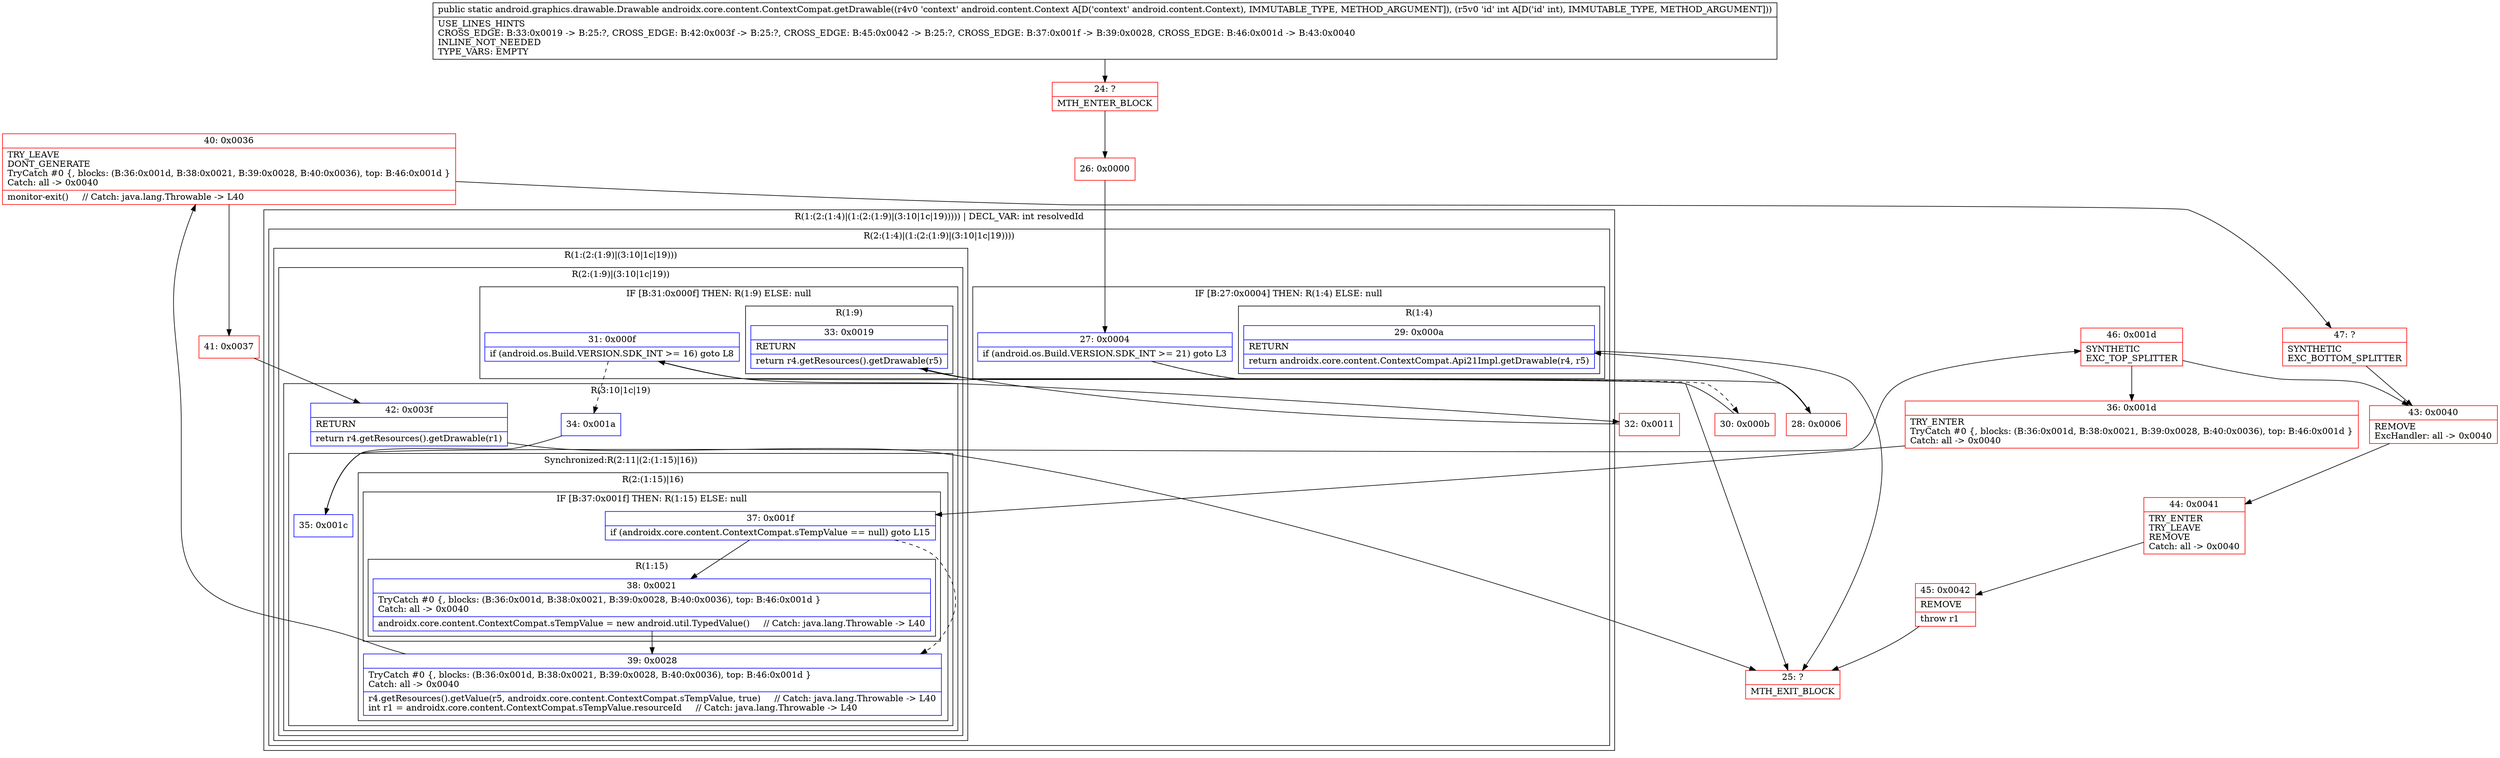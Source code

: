 digraph "CFG forandroidx.core.content.ContextCompat.getDrawable(Landroid\/content\/Context;I)Landroid\/graphics\/drawable\/Drawable;" {
subgraph cluster_Region_495750679 {
label = "R(1:(2:(1:4)|(1:(2:(1:9)|(3:10|1c|19))))) | DECL_VAR: int resolvedId\l";
node [shape=record,color=blue];
subgraph cluster_Region_160821830 {
label = "R(2:(1:4)|(1:(2:(1:9)|(3:10|1c|19))))";
node [shape=record,color=blue];
subgraph cluster_IfRegion_258036678 {
label = "IF [B:27:0x0004] THEN: R(1:4) ELSE: null";
node [shape=record,color=blue];
Node_27 [shape=record,label="{27\:\ 0x0004|if (android.os.Build.VERSION.SDK_INT \>= 21) goto L3\l}"];
subgraph cluster_Region_31416714 {
label = "R(1:4)";
node [shape=record,color=blue];
Node_29 [shape=record,label="{29\:\ 0x000a|RETURN\l|return androidx.core.content.ContextCompat.Api21Impl.getDrawable(r4, r5)\l}"];
}
}
subgraph cluster_Region_2027600784 {
label = "R(1:(2:(1:9)|(3:10|1c|19)))";
node [shape=record,color=blue];
subgraph cluster_Region_1585148175 {
label = "R(2:(1:9)|(3:10|1c|19))";
node [shape=record,color=blue];
subgraph cluster_IfRegion_1526855269 {
label = "IF [B:31:0x000f] THEN: R(1:9) ELSE: null";
node [shape=record,color=blue];
Node_31 [shape=record,label="{31\:\ 0x000f|if (android.os.Build.VERSION.SDK_INT \>= 16) goto L8\l}"];
subgraph cluster_Region_564666302 {
label = "R(1:9)";
node [shape=record,color=blue];
Node_33 [shape=record,label="{33\:\ 0x0019|RETURN\l|return r4.getResources().getDrawable(r5)\l}"];
}
}
subgraph cluster_Region_1885969376 {
label = "R(3:10|1c|19)";
node [shape=record,color=blue];
Node_34 [shape=record,label="{34\:\ 0x001a}"];
subgraph cluster_SynchronizedRegion_201532960 {
label = "Synchronized:R(2:11|(2:(1:15)|16))";
node [shape=record,color=blue];
Node_35 [shape=record,label="{35\:\ 0x001c}"];
subgraph cluster_Region_1815527551 {
label = "R(2:(1:15)|16)";
node [shape=record,color=blue];
subgraph cluster_IfRegion_167103910 {
label = "IF [B:37:0x001f] THEN: R(1:15) ELSE: null";
node [shape=record,color=blue];
Node_37 [shape=record,label="{37\:\ 0x001f|if (androidx.core.content.ContextCompat.sTempValue == null) goto L15\l}"];
subgraph cluster_Region_1561571363 {
label = "R(1:15)";
node [shape=record,color=blue];
Node_38 [shape=record,label="{38\:\ 0x0021|TryCatch #0 \{, blocks: (B:36:0x001d, B:38:0x0021, B:39:0x0028, B:40:0x0036), top: B:46:0x001d \}\lCatch: all \-\> 0x0040\l|androidx.core.content.ContextCompat.sTempValue = new android.util.TypedValue()     \/\/ Catch: java.lang.Throwable \-\> L40\l}"];
}
}
Node_39 [shape=record,label="{39\:\ 0x0028|TryCatch #0 \{, blocks: (B:36:0x001d, B:38:0x0021, B:39:0x0028, B:40:0x0036), top: B:46:0x001d \}\lCatch: all \-\> 0x0040\l|r4.getResources().getValue(r5, androidx.core.content.ContextCompat.sTempValue, true)     \/\/ Catch: java.lang.Throwable \-\> L40\lint r1 = androidx.core.content.ContextCompat.sTempValue.resourceId     \/\/ Catch: java.lang.Throwable \-\> L40\l}"];
}
}
Node_42 [shape=record,label="{42\:\ 0x003f|RETURN\l|return r4.getResources().getDrawable(r1)\l}"];
}
}
}
}
}
Node_24 [shape=record,color=red,label="{24\:\ ?|MTH_ENTER_BLOCK\l}"];
Node_26 [shape=record,color=red,label="{26\:\ 0x0000}"];
Node_28 [shape=record,color=red,label="{28\:\ 0x0006}"];
Node_25 [shape=record,color=red,label="{25\:\ ?|MTH_EXIT_BLOCK\l}"];
Node_30 [shape=record,color=red,label="{30\:\ 0x000b}"];
Node_32 [shape=record,color=red,label="{32\:\ 0x0011}"];
Node_46 [shape=record,color=red,label="{46\:\ 0x001d|SYNTHETIC\lEXC_TOP_SPLITTER\l}"];
Node_36 [shape=record,color=red,label="{36\:\ 0x001d|TRY_ENTER\lTryCatch #0 \{, blocks: (B:36:0x001d, B:38:0x0021, B:39:0x0028, B:40:0x0036), top: B:46:0x001d \}\lCatch: all \-\> 0x0040\l}"];
Node_40 [shape=record,color=red,label="{40\:\ 0x0036|TRY_LEAVE\lDONT_GENERATE\lTryCatch #0 \{, blocks: (B:36:0x001d, B:38:0x0021, B:39:0x0028, B:40:0x0036), top: B:46:0x001d \}\lCatch: all \-\> 0x0040\l|monitor\-exit()     \/\/ Catch: java.lang.Throwable \-\> L40\l}"];
Node_41 [shape=record,color=red,label="{41\:\ 0x0037}"];
Node_47 [shape=record,color=red,label="{47\:\ ?|SYNTHETIC\lEXC_BOTTOM_SPLITTER\l}"];
Node_43 [shape=record,color=red,label="{43\:\ 0x0040|REMOVE\lExcHandler: all \-\> 0x0040\l}"];
Node_44 [shape=record,color=red,label="{44\:\ 0x0041|TRY_ENTER\lTRY_LEAVE\lREMOVE\lCatch: all \-\> 0x0040\l}"];
Node_45 [shape=record,color=red,label="{45\:\ 0x0042|REMOVE\l|throw r1\l}"];
MethodNode[shape=record,label="{public static android.graphics.drawable.Drawable androidx.core.content.ContextCompat.getDrawable((r4v0 'context' android.content.Context A[D('context' android.content.Context), IMMUTABLE_TYPE, METHOD_ARGUMENT]), (r5v0 'id' int A[D('id' int), IMMUTABLE_TYPE, METHOD_ARGUMENT]))  | USE_LINES_HINTS\lCROSS_EDGE: B:33:0x0019 \-\> B:25:?, CROSS_EDGE: B:42:0x003f \-\> B:25:?, CROSS_EDGE: B:45:0x0042 \-\> B:25:?, CROSS_EDGE: B:37:0x001f \-\> B:39:0x0028, CROSS_EDGE: B:46:0x001d \-\> B:43:0x0040\lINLINE_NOT_NEEDED\lTYPE_VARS: EMPTY\l}"];
MethodNode -> Node_24;Node_27 -> Node_28;
Node_27 -> Node_30[style=dashed];
Node_29 -> Node_25;
Node_31 -> Node_32;
Node_31 -> Node_34[style=dashed];
Node_33 -> Node_25;
Node_34 -> Node_35;
Node_35 -> Node_46;
Node_37 -> Node_38;
Node_37 -> Node_39[style=dashed];
Node_38 -> Node_39;
Node_39 -> Node_40;
Node_42 -> Node_25;
Node_24 -> Node_26;
Node_26 -> Node_27;
Node_28 -> Node_29;
Node_30 -> Node_31;
Node_32 -> Node_33;
Node_46 -> Node_36;
Node_46 -> Node_43;
Node_36 -> Node_37;
Node_40 -> Node_41;
Node_40 -> Node_47;
Node_41 -> Node_42;
Node_47 -> Node_43;
Node_43 -> Node_44;
Node_44 -> Node_45;
Node_45 -> Node_25;
}

